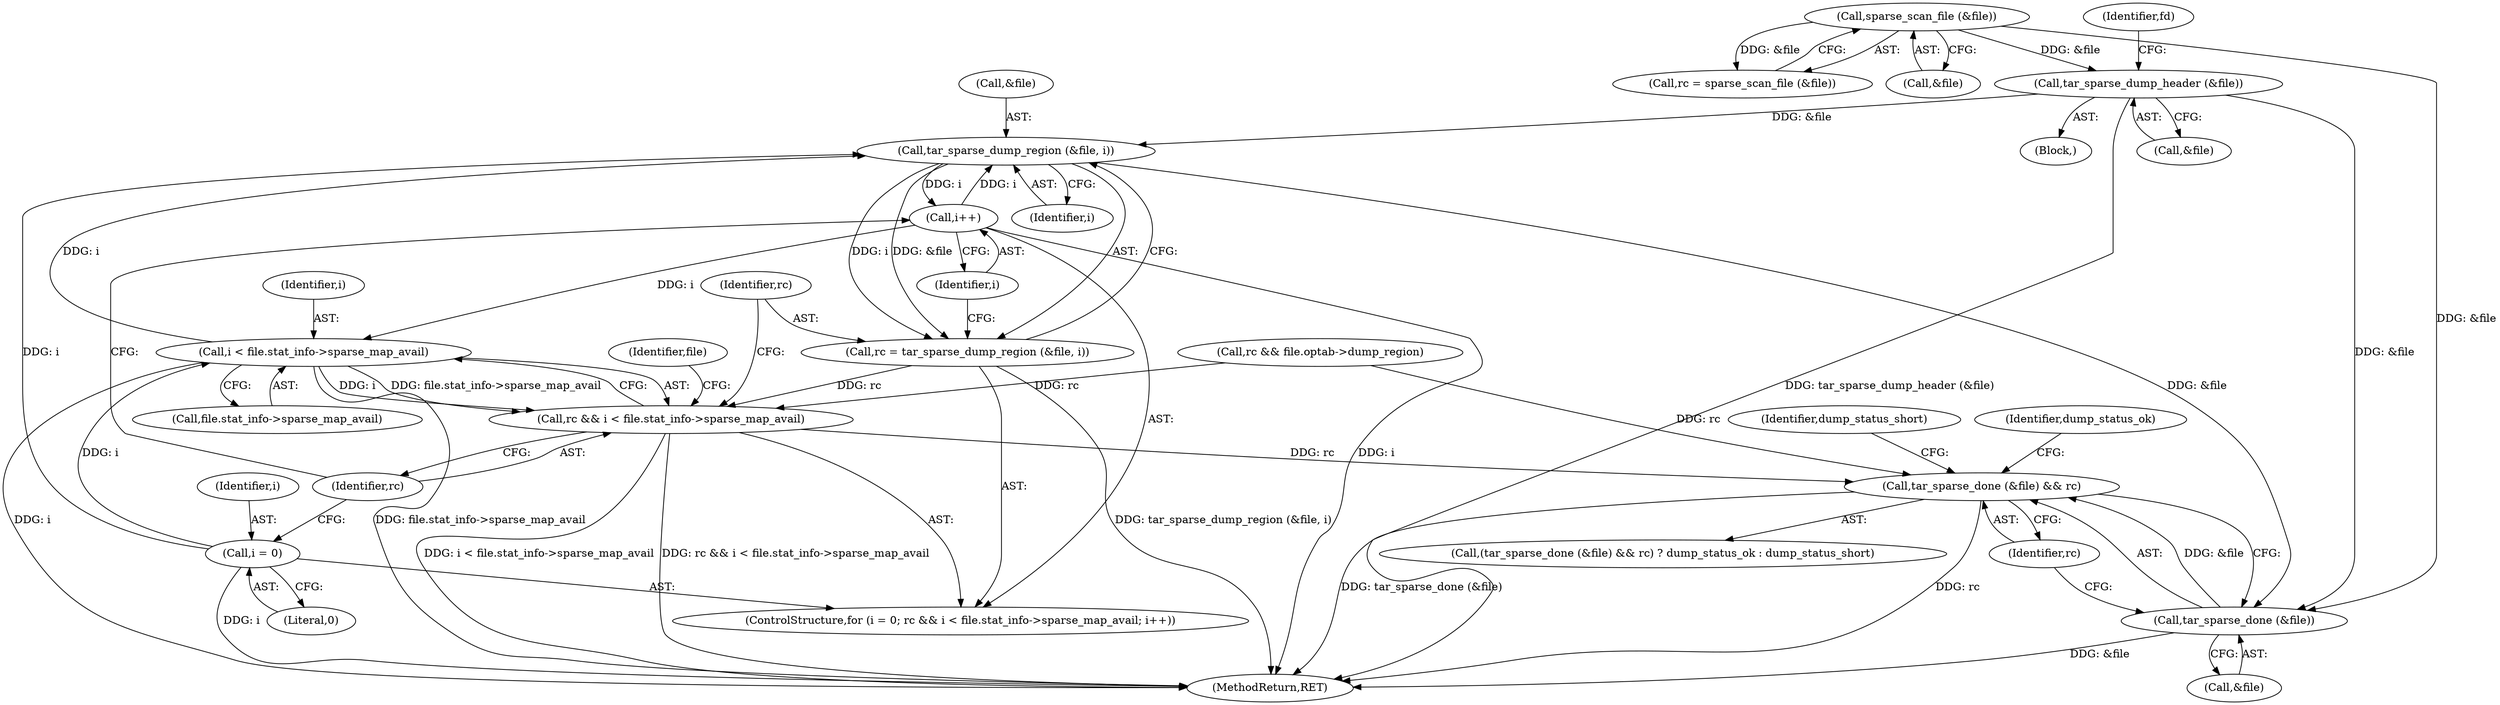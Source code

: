 digraph "0_savannah_c15c42ccd1e2377945fd0414eca1a49294bff454@pointer" {
"1000484" [label="(Call,tar_sparse_dump_region (&file, i))"];
"1000436" [label="(Call,tar_sparse_dump_header (&file))"];
"1000424" [label="(Call,sparse_scan_file (&file))"];
"1000473" [label="(Call,i < file.stat_info->sparse_map_avail)"];
"1000468" [label="(Call,i = 0)"];
"1000480" [label="(Call,i++)"];
"1000484" [label="(Call,tar_sparse_dump_region (&file, i))"];
"1000471" [label="(Call,rc && i < file.stat_info->sparse_map_avail)"];
"1000500" [label="(Call,tar_sparse_done (&file) && rc)"];
"1000482" [label="(Call,rc = tar_sparse_dump_region (&file, i))"];
"1000501" [label="(Call,tar_sparse_done (&file))"];
"1000500" [label="(Call,tar_sparse_done (&file) && rc)"];
"1000473" [label="(Call,i < file.stat_info->sparse_map_avail)"];
"1000467" [label="(ControlStructure,for (i = 0; rc && i < file.stat_info->sparse_map_avail; i++))"];
"1000472" [label="(Identifier,rc)"];
"1000487" [label="(Identifier,i)"];
"1000468" [label="(Call,i = 0)"];
"1000499" [label="(Call,(tar_sparse_done (&file) && rc) ? dump_status_ok : dump_status_short)"];
"1000441" [label="(Identifier,fd)"];
"1000501" [label="(Call,tar_sparse_done (&file))"];
"1000483" [label="(Identifier,rc)"];
"1000482" [label="(Call,rc = tar_sparse_dump_region (&file, i))"];
"1000422" [label="(Call,rc = sparse_scan_file (&file))"];
"1000425" [label="(Call,&file)"];
"1000492" [label="(Identifier,file)"];
"1000481" [label="(Identifier,i)"];
"1000480" [label="(Call,i++)"];
"1000470" [label="(Literal,0)"];
"1000485" [label="(Call,&file)"];
"1000506" [label="(Identifier,dump_status_short)"];
"1000484" [label="(Call,tar_sparse_dump_region (&file, i))"];
"1000502" [label="(Call,&file)"];
"1000504" [label="(Identifier,rc)"];
"1000435" [label="(Block,)"];
"1000469" [label="(Identifier,i)"];
"1000507" [label="(MethodReturn,RET)"];
"1000428" [label="(Call,rc && file.optab->dump_region)"];
"1000471" [label="(Call,rc && i < file.stat_info->sparse_map_avail)"];
"1000437" [label="(Call,&file)"];
"1000436" [label="(Call,tar_sparse_dump_header (&file))"];
"1000475" [label="(Call,file.stat_info->sparse_map_avail)"];
"1000474" [label="(Identifier,i)"];
"1000424" [label="(Call,sparse_scan_file (&file))"];
"1000505" [label="(Identifier,dump_status_ok)"];
"1000484" -> "1000482"  [label="AST: "];
"1000484" -> "1000487"  [label="CFG: "];
"1000485" -> "1000484"  [label="AST: "];
"1000487" -> "1000484"  [label="AST: "];
"1000482" -> "1000484"  [label="CFG: "];
"1000484" -> "1000480"  [label="DDG: i"];
"1000484" -> "1000482"  [label="DDG: &file"];
"1000484" -> "1000482"  [label="DDG: i"];
"1000436" -> "1000484"  [label="DDG: &file"];
"1000473" -> "1000484"  [label="DDG: i"];
"1000468" -> "1000484"  [label="DDG: i"];
"1000480" -> "1000484"  [label="DDG: i"];
"1000484" -> "1000501"  [label="DDG: &file"];
"1000436" -> "1000435"  [label="AST: "];
"1000436" -> "1000437"  [label="CFG: "];
"1000437" -> "1000436"  [label="AST: "];
"1000441" -> "1000436"  [label="CFG: "];
"1000436" -> "1000507"  [label="DDG: tar_sparse_dump_header (&file)"];
"1000424" -> "1000436"  [label="DDG: &file"];
"1000436" -> "1000501"  [label="DDG: &file"];
"1000424" -> "1000422"  [label="AST: "];
"1000424" -> "1000425"  [label="CFG: "];
"1000425" -> "1000424"  [label="AST: "];
"1000422" -> "1000424"  [label="CFG: "];
"1000424" -> "1000422"  [label="DDG: &file"];
"1000424" -> "1000501"  [label="DDG: &file"];
"1000473" -> "1000471"  [label="AST: "];
"1000473" -> "1000475"  [label="CFG: "];
"1000474" -> "1000473"  [label="AST: "];
"1000475" -> "1000473"  [label="AST: "];
"1000471" -> "1000473"  [label="CFG: "];
"1000473" -> "1000507"  [label="DDG: i"];
"1000473" -> "1000507"  [label="DDG: file.stat_info->sparse_map_avail"];
"1000473" -> "1000471"  [label="DDG: i"];
"1000473" -> "1000471"  [label="DDG: file.stat_info->sparse_map_avail"];
"1000468" -> "1000473"  [label="DDG: i"];
"1000480" -> "1000473"  [label="DDG: i"];
"1000468" -> "1000467"  [label="AST: "];
"1000468" -> "1000470"  [label="CFG: "];
"1000469" -> "1000468"  [label="AST: "];
"1000470" -> "1000468"  [label="AST: "];
"1000472" -> "1000468"  [label="CFG: "];
"1000468" -> "1000507"  [label="DDG: i"];
"1000480" -> "1000467"  [label="AST: "];
"1000480" -> "1000481"  [label="CFG: "];
"1000481" -> "1000480"  [label="AST: "];
"1000472" -> "1000480"  [label="CFG: "];
"1000480" -> "1000507"  [label="DDG: i"];
"1000471" -> "1000467"  [label="AST: "];
"1000471" -> "1000472"  [label="CFG: "];
"1000472" -> "1000471"  [label="AST: "];
"1000483" -> "1000471"  [label="CFG: "];
"1000492" -> "1000471"  [label="CFG: "];
"1000471" -> "1000507"  [label="DDG: i < file.stat_info->sparse_map_avail"];
"1000471" -> "1000507"  [label="DDG: rc && i < file.stat_info->sparse_map_avail"];
"1000482" -> "1000471"  [label="DDG: rc"];
"1000428" -> "1000471"  [label="DDG: rc"];
"1000471" -> "1000500"  [label="DDG: rc"];
"1000500" -> "1000499"  [label="AST: "];
"1000500" -> "1000501"  [label="CFG: "];
"1000500" -> "1000504"  [label="CFG: "];
"1000501" -> "1000500"  [label="AST: "];
"1000504" -> "1000500"  [label="AST: "];
"1000505" -> "1000500"  [label="CFG: "];
"1000506" -> "1000500"  [label="CFG: "];
"1000500" -> "1000507"  [label="DDG: tar_sparse_done (&file)"];
"1000500" -> "1000507"  [label="DDG: rc"];
"1000501" -> "1000500"  [label="DDG: &file"];
"1000428" -> "1000500"  [label="DDG: rc"];
"1000482" -> "1000467"  [label="AST: "];
"1000483" -> "1000482"  [label="AST: "];
"1000481" -> "1000482"  [label="CFG: "];
"1000482" -> "1000507"  [label="DDG: tar_sparse_dump_region (&file, i)"];
"1000501" -> "1000502"  [label="CFG: "];
"1000502" -> "1000501"  [label="AST: "];
"1000504" -> "1000501"  [label="CFG: "];
"1000501" -> "1000507"  [label="DDG: &file"];
}
